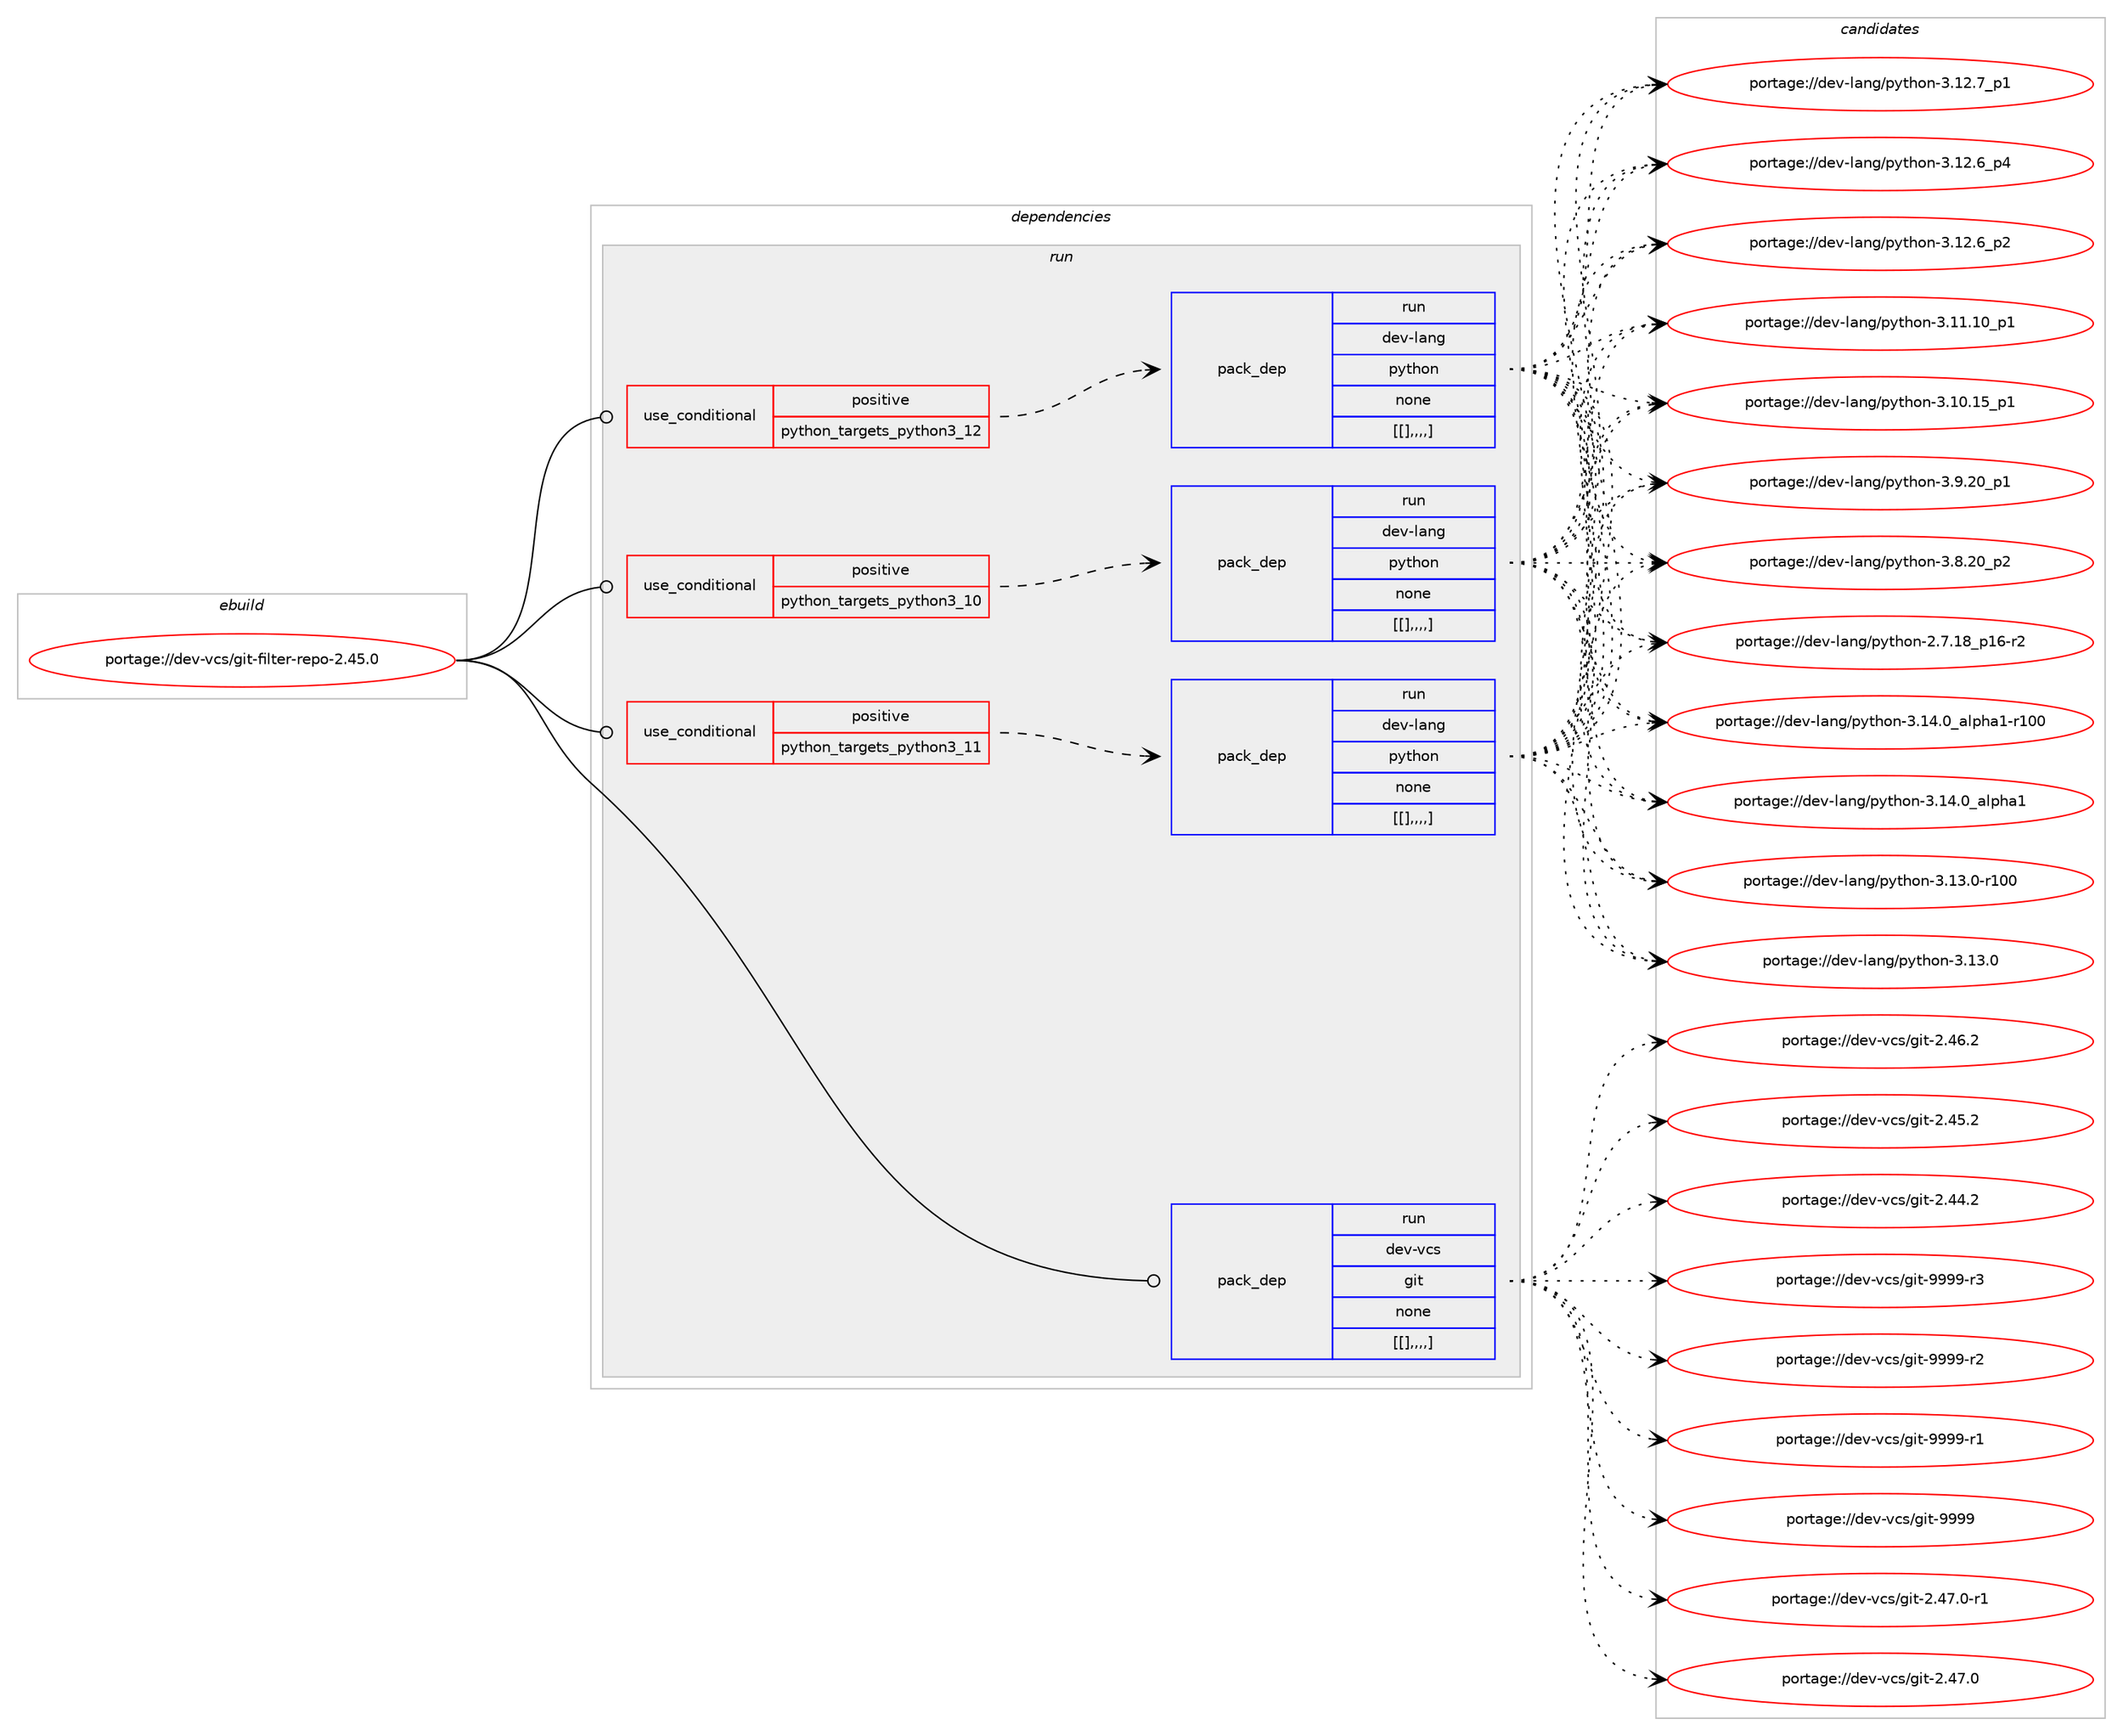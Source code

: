 digraph prolog {

# *************
# Graph options
# *************

newrank=true;
concentrate=true;
compound=true;
graph [rankdir=LR,fontname=Helvetica,fontsize=10,ranksep=1.5];#, ranksep=2.5, nodesep=0.2];
edge  [arrowhead=vee];
node  [fontname=Helvetica,fontsize=10];

# **********
# The ebuild
# **********

subgraph cluster_leftcol {
color=gray;
label=<<i>ebuild</i>>;
id [label="portage://dev-vcs/git-filter-repo-2.45.0", color=red, width=4, href="../dev-vcs/git-filter-repo-2.45.0.svg"];
}

# ****************
# The dependencies
# ****************

subgraph cluster_midcol {
color=gray;
label=<<i>dependencies</i>>;
subgraph cluster_compile {
fillcolor="#eeeeee";
style=filled;
label=<<i>compile</i>>;
}
subgraph cluster_compileandrun {
fillcolor="#eeeeee";
style=filled;
label=<<i>compile and run</i>>;
}
subgraph cluster_run {
fillcolor="#eeeeee";
style=filled;
label=<<i>run</i>>;
subgraph cond66905 {
dependency233223 [label=<<TABLE BORDER="0" CELLBORDER="1" CELLSPACING="0" CELLPADDING="4"><TR><TD ROWSPAN="3" CELLPADDING="10">use_conditional</TD></TR><TR><TD>positive</TD></TR><TR><TD>python_targets_python3_10</TD></TR></TABLE>>, shape=none, color=red];
subgraph pack164767 {
dependency233246 [label=<<TABLE BORDER="0" CELLBORDER="1" CELLSPACING="0" CELLPADDING="4" WIDTH="220"><TR><TD ROWSPAN="6" CELLPADDING="30">pack_dep</TD></TR><TR><TD WIDTH="110">run</TD></TR><TR><TD>dev-lang</TD></TR><TR><TD>python</TD></TR><TR><TD>none</TD></TR><TR><TD>[[],,,,]</TD></TR></TABLE>>, shape=none, color=blue];
}
dependency233223:e -> dependency233246:w [weight=20,style="dashed",arrowhead="vee"];
}
id:e -> dependency233223:w [weight=20,style="solid",arrowhead="odot"];
subgraph cond66931 {
dependency233313 [label=<<TABLE BORDER="0" CELLBORDER="1" CELLSPACING="0" CELLPADDING="4"><TR><TD ROWSPAN="3" CELLPADDING="10">use_conditional</TD></TR><TR><TD>positive</TD></TR><TR><TD>python_targets_python3_11</TD></TR></TABLE>>, shape=none, color=red];
subgraph pack164843 {
dependency233351 [label=<<TABLE BORDER="0" CELLBORDER="1" CELLSPACING="0" CELLPADDING="4" WIDTH="220"><TR><TD ROWSPAN="6" CELLPADDING="30">pack_dep</TD></TR><TR><TD WIDTH="110">run</TD></TR><TR><TD>dev-lang</TD></TR><TR><TD>python</TD></TR><TR><TD>none</TD></TR><TR><TD>[[],,,,]</TD></TR></TABLE>>, shape=none, color=blue];
}
dependency233313:e -> dependency233351:w [weight=20,style="dashed",arrowhead="vee"];
}
id:e -> dependency233313:w [weight=20,style="solid",arrowhead="odot"];
subgraph cond66962 {
dependency233447 [label=<<TABLE BORDER="0" CELLBORDER="1" CELLSPACING="0" CELLPADDING="4"><TR><TD ROWSPAN="3" CELLPADDING="10">use_conditional</TD></TR><TR><TD>positive</TD></TR><TR><TD>python_targets_python3_12</TD></TR></TABLE>>, shape=none, color=red];
subgraph pack164914 {
dependency233475 [label=<<TABLE BORDER="0" CELLBORDER="1" CELLSPACING="0" CELLPADDING="4" WIDTH="220"><TR><TD ROWSPAN="6" CELLPADDING="30">pack_dep</TD></TR><TR><TD WIDTH="110">run</TD></TR><TR><TD>dev-lang</TD></TR><TR><TD>python</TD></TR><TR><TD>none</TD></TR><TR><TD>[[],,,,]</TD></TR></TABLE>>, shape=none, color=blue];
}
dependency233447:e -> dependency233475:w [weight=20,style="dashed",arrowhead="vee"];
}
id:e -> dependency233447:w [weight=20,style="solid",arrowhead="odot"];
subgraph pack164937 {
dependency233500 [label=<<TABLE BORDER="0" CELLBORDER="1" CELLSPACING="0" CELLPADDING="4" WIDTH="220"><TR><TD ROWSPAN="6" CELLPADDING="30">pack_dep</TD></TR><TR><TD WIDTH="110">run</TD></TR><TR><TD>dev-vcs</TD></TR><TR><TD>git</TD></TR><TR><TD>none</TD></TR><TR><TD>[[],,,,]</TD></TR></TABLE>>, shape=none, color=blue];
}
id:e -> dependency233500:w [weight=20,style="solid",arrowhead="odot"];
}
}

# **************
# The candidates
# **************

subgraph cluster_choices {
rank=same;
color=gray;
label=<<i>candidates</i>>;

subgraph choice164184 {
color=black;
nodesep=1;
choice100101118451089711010347112121116104111110455146495246489597108112104974945114494848 [label="portage://dev-lang/python-3.14.0_alpha1-r100", color=red, width=4,href="../dev-lang/python-3.14.0_alpha1-r100.svg"];
choice1001011184510897110103471121211161041111104551464952464895971081121049749 [label="portage://dev-lang/python-3.14.0_alpha1", color=red, width=4,href="../dev-lang/python-3.14.0_alpha1.svg"];
choice1001011184510897110103471121211161041111104551464951464845114494848 [label="portage://dev-lang/python-3.13.0-r100", color=red, width=4,href="../dev-lang/python-3.13.0-r100.svg"];
choice10010111845108971101034711212111610411111045514649514648 [label="portage://dev-lang/python-3.13.0", color=red, width=4,href="../dev-lang/python-3.13.0.svg"];
choice100101118451089711010347112121116104111110455146495046559511249 [label="portage://dev-lang/python-3.12.7_p1", color=red, width=4,href="../dev-lang/python-3.12.7_p1.svg"];
choice100101118451089711010347112121116104111110455146495046549511252 [label="portage://dev-lang/python-3.12.6_p4", color=red, width=4,href="../dev-lang/python-3.12.6_p4.svg"];
choice100101118451089711010347112121116104111110455146495046549511250 [label="portage://dev-lang/python-3.12.6_p2", color=red, width=4,href="../dev-lang/python-3.12.6_p2.svg"];
choice10010111845108971101034711212111610411111045514649494649489511249 [label="portage://dev-lang/python-3.11.10_p1", color=red, width=4,href="../dev-lang/python-3.11.10_p1.svg"];
choice10010111845108971101034711212111610411111045514649484649539511249 [label="portage://dev-lang/python-3.10.15_p1", color=red, width=4,href="../dev-lang/python-3.10.15_p1.svg"];
choice100101118451089711010347112121116104111110455146574650489511249 [label="portage://dev-lang/python-3.9.20_p1", color=red, width=4,href="../dev-lang/python-3.9.20_p1.svg"];
choice100101118451089711010347112121116104111110455146564650489511250 [label="portage://dev-lang/python-3.8.20_p2", color=red, width=4,href="../dev-lang/python-3.8.20_p2.svg"];
choice100101118451089711010347112121116104111110455046554649569511249544511450 [label="portage://dev-lang/python-2.7.18_p16-r2", color=red, width=4,href="../dev-lang/python-2.7.18_p16-r2.svg"];
dependency233246:e -> choice100101118451089711010347112121116104111110455146495246489597108112104974945114494848:w [style=dotted,weight="100"];
dependency233246:e -> choice1001011184510897110103471121211161041111104551464952464895971081121049749:w [style=dotted,weight="100"];
dependency233246:e -> choice1001011184510897110103471121211161041111104551464951464845114494848:w [style=dotted,weight="100"];
dependency233246:e -> choice10010111845108971101034711212111610411111045514649514648:w [style=dotted,weight="100"];
dependency233246:e -> choice100101118451089711010347112121116104111110455146495046559511249:w [style=dotted,weight="100"];
dependency233246:e -> choice100101118451089711010347112121116104111110455146495046549511252:w [style=dotted,weight="100"];
dependency233246:e -> choice100101118451089711010347112121116104111110455146495046549511250:w [style=dotted,weight="100"];
dependency233246:e -> choice10010111845108971101034711212111610411111045514649494649489511249:w [style=dotted,weight="100"];
dependency233246:e -> choice10010111845108971101034711212111610411111045514649484649539511249:w [style=dotted,weight="100"];
dependency233246:e -> choice100101118451089711010347112121116104111110455146574650489511249:w [style=dotted,weight="100"];
dependency233246:e -> choice100101118451089711010347112121116104111110455146564650489511250:w [style=dotted,weight="100"];
dependency233246:e -> choice100101118451089711010347112121116104111110455046554649569511249544511450:w [style=dotted,weight="100"];
}
subgraph choice164187 {
color=black;
nodesep=1;
choice100101118451089711010347112121116104111110455146495246489597108112104974945114494848 [label="portage://dev-lang/python-3.14.0_alpha1-r100", color=red, width=4,href="../dev-lang/python-3.14.0_alpha1-r100.svg"];
choice1001011184510897110103471121211161041111104551464952464895971081121049749 [label="portage://dev-lang/python-3.14.0_alpha1", color=red, width=4,href="../dev-lang/python-3.14.0_alpha1.svg"];
choice1001011184510897110103471121211161041111104551464951464845114494848 [label="portage://dev-lang/python-3.13.0-r100", color=red, width=4,href="../dev-lang/python-3.13.0-r100.svg"];
choice10010111845108971101034711212111610411111045514649514648 [label="portage://dev-lang/python-3.13.0", color=red, width=4,href="../dev-lang/python-3.13.0.svg"];
choice100101118451089711010347112121116104111110455146495046559511249 [label="portage://dev-lang/python-3.12.7_p1", color=red, width=4,href="../dev-lang/python-3.12.7_p1.svg"];
choice100101118451089711010347112121116104111110455146495046549511252 [label="portage://dev-lang/python-3.12.6_p4", color=red, width=4,href="../dev-lang/python-3.12.6_p4.svg"];
choice100101118451089711010347112121116104111110455146495046549511250 [label="portage://dev-lang/python-3.12.6_p2", color=red, width=4,href="../dev-lang/python-3.12.6_p2.svg"];
choice10010111845108971101034711212111610411111045514649494649489511249 [label="portage://dev-lang/python-3.11.10_p1", color=red, width=4,href="../dev-lang/python-3.11.10_p1.svg"];
choice10010111845108971101034711212111610411111045514649484649539511249 [label="portage://dev-lang/python-3.10.15_p1", color=red, width=4,href="../dev-lang/python-3.10.15_p1.svg"];
choice100101118451089711010347112121116104111110455146574650489511249 [label="portage://dev-lang/python-3.9.20_p1", color=red, width=4,href="../dev-lang/python-3.9.20_p1.svg"];
choice100101118451089711010347112121116104111110455146564650489511250 [label="portage://dev-lang/python-3.8.20_p2", color=red, width=4,href="../dev-lang/python-3.8.20_p2.svg"];
choice100101118451089711010347112121116104111110455046554649569511249544511450 [label="portage://dev-lang/python-2.7.18_p16-r2", color=red, width=4,href="../dev-lang/python-2.7.18_p16-r2.svg"];
dependency233351:e -> choice100101118451089711010347112121116104111110455146495246489597108112104974945114494848:w [style=dotted,weight="100"];
dependency233351:e -> choice1001011184510897110103471121211161041111104551464952464895971081121049749:w [style=dotted,weight="100"];
dependency233351:e -> choice1001011184510897110103471121211161041111104551464951464845114494848:w [style=dotted,weight="100"];
dependency233351:e -> choice10010111845108971101034711212111610411111045514649514648:w [style=dotted,weight="100"];
dependency233351:e -> choice100101118451089711010347112121116104111110455146495046559511249:w [style=dotted,weight="100"];
dependency233351:e -> choice100101118451089711010347112121116104111110455146495046549511252:w [style=dotted,weight="100"];
dependency233351:e -> choice100101118451089711010347112121116104111110455146495046549511250:w [style=dotted,weight="100"];
dependency233351:e -> choice10010111845108971101034711212111610411111045514649494649489511249:w [style=dotted,weight="100"];
dependency233351:e -> choice10010111845108971101034711212111610411111045514649484649539511249:w [style=dotted,weight="100"];
dependency233351:e -> choice100101118451089711010347112121116104111110455146574650489511249:w [style=dotted,weight="100"];
dependency233351:e -> choice100101118451089711010347112121116104111110455146564650489511250:w [style=dotted,weight="100"];
dependency233351:e -> choice100101118451089711010347112121116104111110455046554649569511249544511450:w [style=dotted,weight="100"];
}
subgraph choice164194 {
color=black;
nodesep=1;
choice100101118451089711010347112121116104111110455146495246489597108112104974945114494848 [label="portage://dev-lang/python-3.14.0_alpha1-r100", color=red, width=4,href="../dev-lang/python-3.14.0_alpha1-r100.svg"];
choice1001011184510897110103471121211161041111104551464952464895971081121049749 [label="portage://dev-lang/python-3.14.0_alpha1", color=red, width=4,href="../dev-lang/python-3.14.0_alpha1.svg"];
choice1001011184510897110103471121211161041111104551464951464845114494848 [label="portage://dev-lang/python-3.13.0-r100", color=red, width=4,href="../dev-lang/python-3.13.0-r100.svg"];
choice10010111845108971101034711212111610411111045514649514648 [label="portage://dev-lang/python-3.13.0", color=red, width=4,href="../dev-lang/python-3.13.0.svg"];
choice100101118451089711010347112121116104111110455146495046559511249 [label="portage://dev-lang/python-3.12.7_p1", color=red, width=4,href="../dev-lang/python-3.12.7_p1.svg"];
choice100101118451089711010347112121116104111110455146495046549511252 [label="portage://dev-lang/python-3.12.6_p4", color=red, width=4,href="../dev-lang/python-3.12.6_p4.svg"];
choice100101118451089711010347112121116104111110455146495046549511250 [label="portage://dev-lang/python-3.12.6_p2", color=red, width=4,href="../dev-lang/python-3.12.6_p2.svg"];
choice10010111845108971101034711212111610411111045514649494649489511249 [label="portage://dev-lang/python-3.11.10_p1", color=red, width=4,href="../dev-lang/python-3.11.10_p1.svg"];
choice10010111845108971101034711212111610411111045514649484649539511249 [label="portage://dev-lang/python-3.10.15_p1", color=red, width=4,href="../dev-lang/python-3.10.15_p1.svg"];
choice100101118451089711010347112121116104111110455146574650489511249 [label="portage://dev-lang/python-3.9.20_p1", color=red, width=4,href="../dev-lang/python-3.9.20_p1.svg"];
choice100101118451089711010347112121116104111110455146564650489511250 [label="portage://dev-lang/python-3.8.20_p2", color=red, width=4,href="../dev-lang/python-3.8.20_p2.svg"];
choice100101118451089711010347112121116104111110455046554649569511249544511450 [label="portage://dev-lang/python-2.7.18_p16-r2", color=red, width=4,href="../dev-lang/python-2.7.18_p16-r2.svg"];
dependency233475:e -> choice100101118451089711010347112121116104111110455146495246489597108112104974945114494848:w [style=dotted,weight="100"];
dependency233475:e -> choice1001011184510897110103471121211161041111104551464952464895971081121049749:w [style=dotted,weight="100"];
dependency233475:e -> choice1001011184510897110103471121211161041111104551464951464845114494848:w [style=dotted,weight="100"];
dependency233475:e -> choice10010111845108971101034711212111610411111045514649514648:w [style=dotted,weight="100"];
dependency233475:e -> choice100101118451089711010347112121116104111110455146495046559511249:w [style=dotted,weight="100"];
dependency233475:e -> choice100101118451089711010347112121116104111110455146495046549511252:w [style=dotted,weight="100"];
dependency233475:e -> choice100101118451089711010347112121116104111110455146495046549511250:w [style=dotted,weight="100"];
dependency233475:e -> choice10010111845108971101034711212111610411111045514649494649489511249:w [style=dotted,weight="100"];
dependency233475:e -> choice10010111845108971101034711212111610411111045514649484649539511249:w [style=dotted,weight="100"];
dependency233475:e -> choice100101118451089711010347112121116104111110455146574650489511249:w [style=dotted,weight="100"];
dependency233475:e -> choice100101118451089711010347112121116104111110455146564650489511250:w [style=dotted,weight="100"];
dependency233475:e -> choice100101118451089711010347112121116104111110455046554649569511249544511450:w [style=dotted,weight="100"];
}
subgraph choice164202 {
color=black;
nodesep=1;
choice10010111845118991154710310511645575757574511451 [label="portage://dev-vcs/git-9999-r3", color=red, width=4,href="../dev-vcs/git-9999-r3.svg"];
choice10010111845118991154710310511645575757574511450 [label="portage://dev-vcs/git-9999-r2", color=red, width=4,href="../dev-vcs/git-9999-r2.svg"];
choice10010111845118991154710310511645575757574511449 [label="portage://dev-vcs/git-9999-r1", color=red, width=4,href="../dev-vcs/git-9999-r1.svg"];
choice1001011184511899115471031051164557575757 [label="portage://dev-vcs/git-9999", color=red, width=4,href="../dev-vcs/git-9999.svg"];
choice100101118451189911547103105116455046525546484511449 [label="portage://dev-vcs/git-2.47.0-r1", color=red, width=4,href="../dev-vcs/git-2.47.0-r1.svg"];
choice10010111845118991154710310511645504652554648 [label="portage://dev-vcs/git-2.47.0", color=red, width=4,href="../dev-vcs/git-2.47.0.svg"];
choice10010111845118991154710310511645504652544650 [label="portage://dev-vcs/git-2.46.2", color=red, width=4,href="../dev-vcs/git-2.46.2.svg"];
choice10010111845118991154710310511645504652534650 [label="portage://dev-vcs/git-2.45.2", color=red, width=4,href="../dev-vcs/git-2.45.2.svg"];
choice10010111845118991154710310511645504652524650 [label="portage://dev-vcs/git-2.44.2", color=red, width=4,href="../dev-vcs/git-2.44.2.svg"];
dependency233500:e -> choice10010111845118991154710310511645575757574511451:w [style=dotted,weight="100"];
dependency233500:e -> choice10010111845118991154710310511645575757574511450:w [style=dotted,weight="100"];
dependency233500:e -> choice10010111845118991154710310511645575757574511449:w [style=dotted,weight="100"];
dependency233500:e -> choice1001011184511899115471031051164557575757:w [style=dotted,weight="100"];
dependency233500:e -> choice100101118451189911547103105116455046525546484511449:w [style=dotted,weight="100"];
dependency233500:e -> choice10010111845118991154710310511645504652554648:w [style=dotted,weight="100"];
dependency233500:e -> choice10010111845118991154710310511645504652544650:w [style=dotted,weight="100"];
dependency233500:e -> choice10010111845118991154710310511645504652534650:w [style=dotted,weight="100"];
dependency233500:e -> choice10010111845118991154710310511645504652524650:w [style=dotted,weight="100"];
}
}

}
